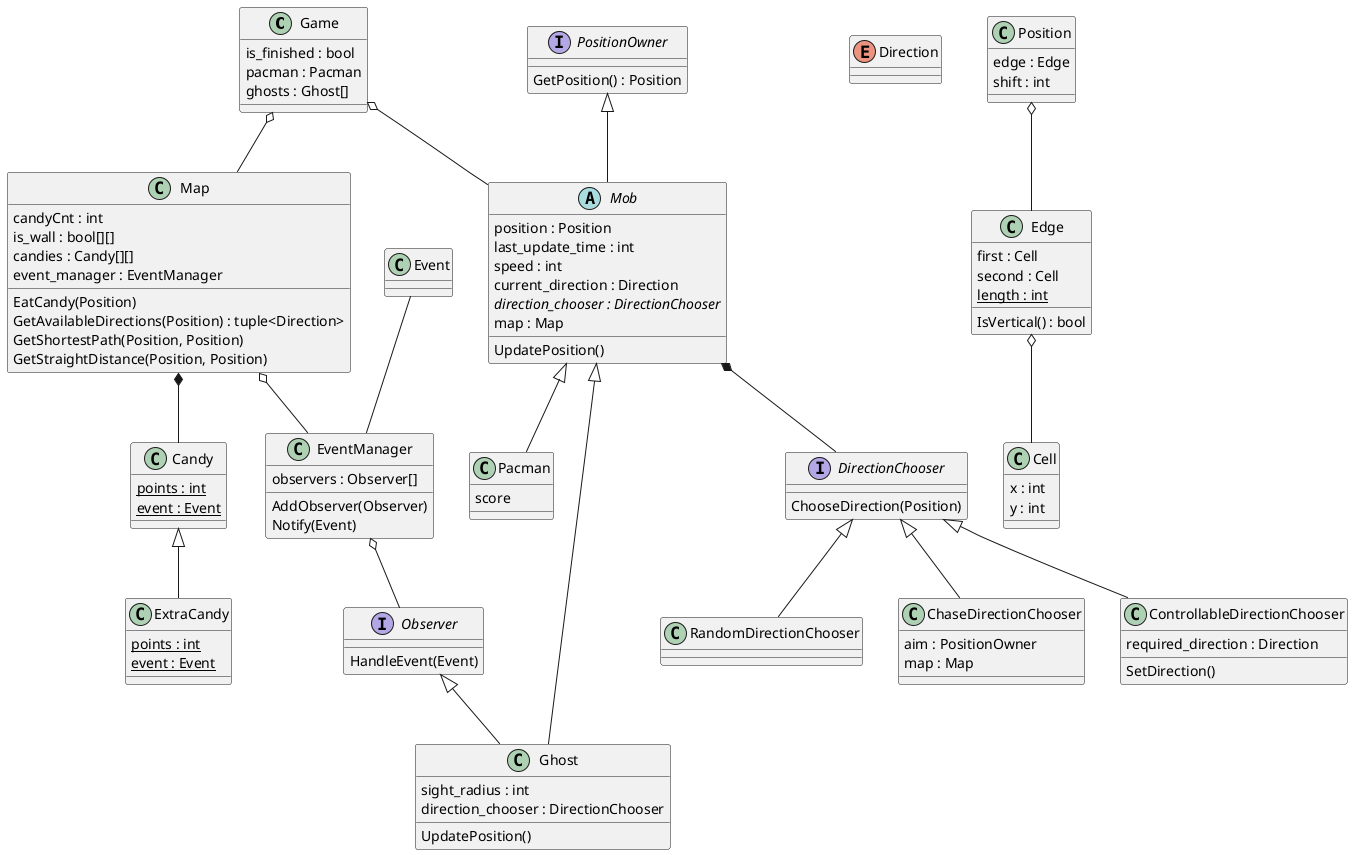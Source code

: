 @startuml Class Diagram
skinparam classAttributeIconSize 0

class Game

enum Direction
class Map
class Cell
class Edge
class Position
interface PositionOwner

class Candy
class ExtraCandy

abstract Mob
class Pacman
class Ghost
interface DirectionChooser
class RandomDirectionChooser
class ChaseDirectionChooser
class ControllableDirectionChooser

class Event
class EventManager
interface Observer

Game : is_finished : bool
Game : pacman : Pacman
Game : ghosts : Ghost[]

Cell : x : int
Cell : y : int

Edge : first : Cell
Edge : second : Cell
Edge : {static} length : int
Edge : IsVertical() : bool

Map : candyCnt : int
Map : is_wall : bool[][]
Map : candies : Candy[][]
Map : event_manager : EventManager
Map : EatCandy(Position)

Map : GetAvailableDirections(Position) : tuple<Direction>
Map : GetShortestPath(Position, Position)
Map : GetStraightDistance(Position, Position)

PositionOwner : GetPosition() : Position


Position : edge : Edge
Position : shift : int

Candy : {static} points : int
Candy : {static} event : Event

ExtraCandy : {static} points : int
ExtraCandy : {static} event : Event

Mob : position : Position
Mob : last_update_time : int
Mob : speed : int
Mob : current_direction : Direction
Mob : {abstract} direction_chooser : DirectionChooser
Mob : UpdatePosition()
Mob : map : Map

Pacman : score

Ghost : sight_radius : int
Ghost : UpdatePosition()
Ghost : direction_chooser : DirectionChooser

DirectionChooser : ChooseDirection(Position)

ChaseDirectionChooser : aim : PositionOwner
ChaseDirectionChooser : map : Map

ControllableDirectionChooser : required_direction : Direction
ControllableDirectionChooser : SetDirection()

EventManager : observers : Observer[]
EventManager : AddObserver(Observer)
EventManager : Notify(Event)

Observer : HandleEvent(Event)

Game o-- Mob
Game o-- Map

PositionOwner <|-- Mob

Mob <|-- Pacman
Mob <|-- Ghost

DirectionChooser <|-- RandomDirectionChooser
DirectionChooser <|-- ChaseDirectionChooser
DirectionChooser <|-- ControllableDirectionChooser

Mob *-- DirectionChooser

Observer <|-- Ghost

Event -- EventManager

Position o-- Edge

Edge o-- Cell

Map o-- EventManager
Map *-- Candy

EventManager o-- Observer

Candy <|-- ExtraCandy
@enduml
